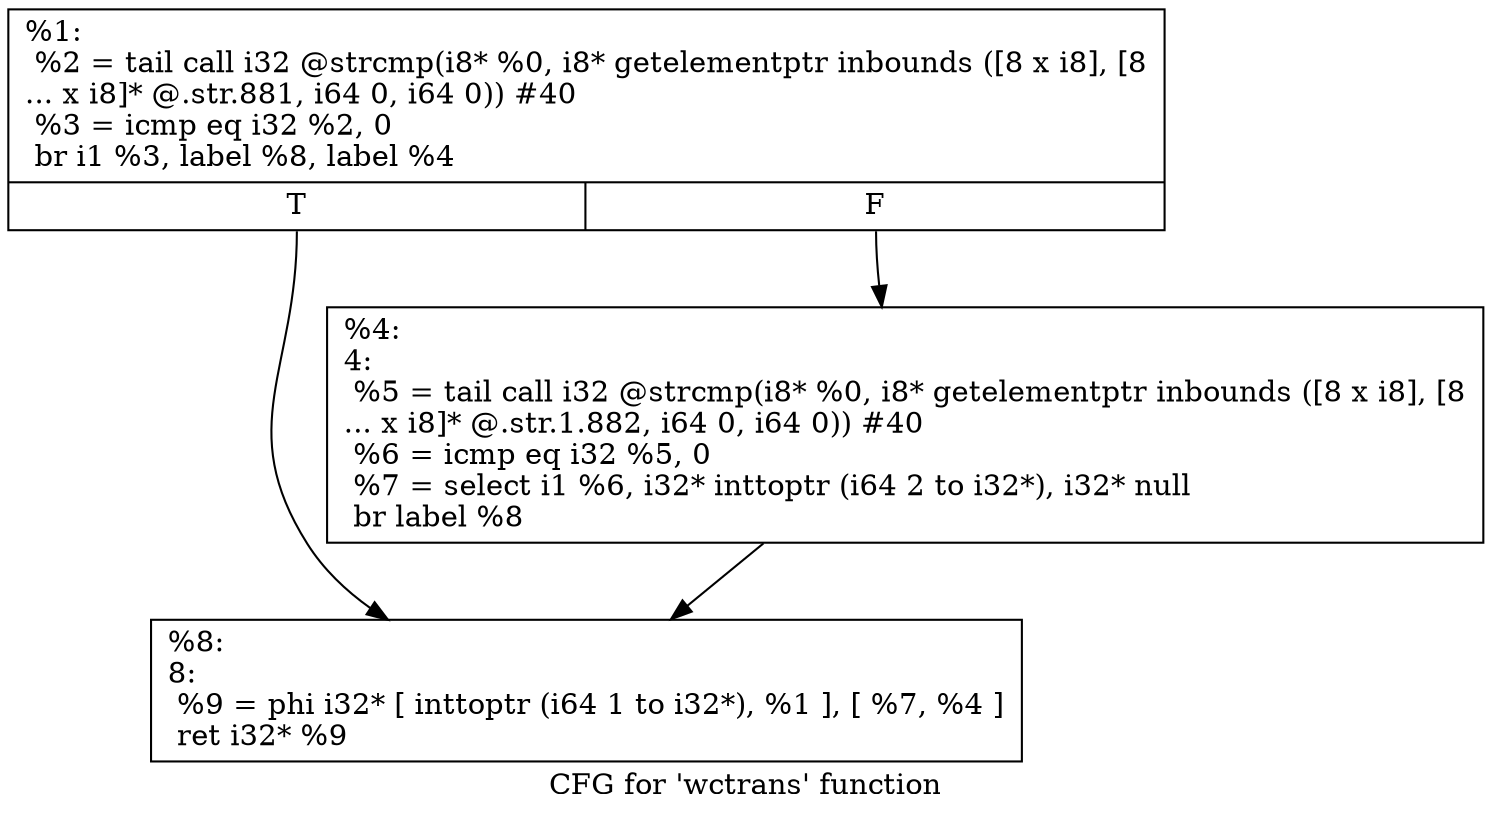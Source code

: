 digraph "CFG for 'wctrans' function" {
	label="CFG for 'wctrans' function";

	Node0x1c66e60 [shape=record,label="{%1:\l  %2 = tail call i32 @strcmp(i8* %0, i8* getelementptr inbounds ([8 x i8], [8\l... x i8]* @.str.881, i64 0, i64 0)) #40\l  %3 = icmp eq i32 %2, 0\l  br i1 %3, label %8, label %4\l|{<s0>T|<s1>F}}"];
	Node0x1c66e60:s0 -> Node0x1c66f00;
	Node0x1c66e60:s1 -> Node0x1c66eb0;
	Node0x1c66eb0 [shape=record,label="{%4:\l4:                                                \l  %5 = tail call i32 @strcmp(i8* %0, i8* getelementptr inbounds ([8 x i8], [8\l... x i8]* @.str.1.882, i64 0, i64 0)) #40\l  %6 = icmp eq i32 %5, 0\l  %7 = select i1 %6, i32* inttoptr (i64 2 to i32*), i32* null\l  br label %8\l}"];
	Node0x1c66eb0 -> Node0x1c66f00;
	Node0x1c66f00 [shape=record,label="{%8:\l8:                                                \l  %9 = phi i32* [ inttoptr (i64 1 to i32*), %1 ], [ %7, %4 ]\l  ret i32* %9\l}"];
}
